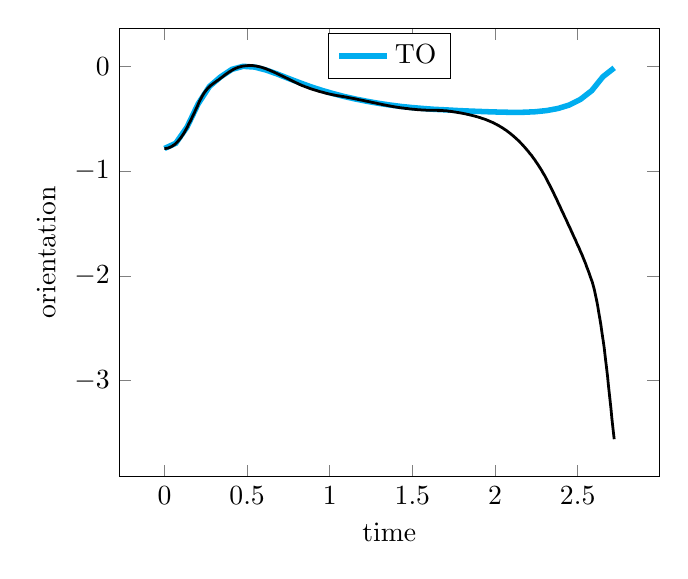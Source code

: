 \begin{tikzpicture}[]
\begin{axis}[legend style = {{at={(0.5,0.99)},anchor=north}}, ylabel = {orientation}, axis equal image = {false}, xlabel = {time}, hide axis = {false}]\addplot+ [mark = {}, color=cyan, line width = 2pt]coordinates {
(0.0, -0.785)
(0.068, -0.736)
(0.136, -0.582)
(0.204, -0.359)
(0.272, -0.194)
(0.34, -0.102)
(0.408, -0.031)
(0.476, -0.002)
(0.544, -0.009)
(0.612, -0.036)
(0.68, -0.074)
(0.748, -0.116)
(0.816, -0.157)
(0.884, -0.196)
(0.952, -0.231)
(1.02, -0.262)
(1.088, -0.29)
(1.156, -0.314)
(1.224, -0.335)
(1.292, -0.354)
(1.36, -0.37)
(1.428, -0.384)
(1.496, -0.395)
(1.564, -0.404)
(1.632, -0.412)
(1.7, -0.417)
(1.768, -0.423)
(1.836, -0.428)
(1.904, -0.432)
(1.972, -0.436)
(2.04, -0.439)
(2.108, -0.441)
(2.176, -0.44)
(2.244, -0.435)
(2.312, -0.424)
(2.381, -0.404)
(2.449, -0.371)
(2.517, -0.317)
(2.585, -0.234)
(2.653, -0.101)
(2.721, -0.017)
};
\addlegendentry{TO}
\addplot+ [mark = {}, color=black, line width = 1pt]coordinates {
(0.0, -0.785)
(0.007, -0.785)
(0.013, -0.784)
(0.02, -0.782)
(0.027, -0.778)
(0.033, -0.774)
(0.04, -0.769)
(0.047, -0.763)
(0.053, -0.756)
(0.06, -0.749)
(0.067, -0.74)
(0.073, -0.73)
(0.08, -0.719)
(0.086, -0.708)
(0.093, -0.695)
(0.1, -0.681)
(0.106, -0.666)
(0.113, -0.65)
(0.12, -0.633)
(0.126, -0.615)
(0.133, -0.596)
(0.14, -0.576)
(0.146, -0.555)
(0.153, -0.534)
(0.16, -0.513)
(0.166, -0.492)
(0.173, -0.47)
(0.18, -0.448)
(0.186, -0.425)
(0.193, -0.402)
(0.2, -0.379)
(0.206, -0.355)
(0.213, -0.332)
(0.22, -0.311)
(0.226, -0.292)
(0.233, -0.274)
(0.239, -0.258)
(0.246, -0.243)
(0.253, -0.229)
(0.259, -0.217)
(0.266, -0.205)
(0.273, -0.195)
(0.279, -0.185)
(0.286, -0.177)
(0.293, -0.169)
(0.299, -0.161)
(0.306, -0.154)
(0.313, -0.146)
(0.319, -0.139)
(0.326, -0.132)
(0.333, -0.124)
(0.339, -0.116)
(0.346, -0.108)
(0.353, -0.1)
(0.359, -0.092)
(0.366, -0.084)
(0.372, -0.077)
(0.379, -0.069)
(0.386, -0.062)
(0.392, -0.055)
(0.399, -0.049)
(0.406, -0.042)
(0.412, -0.036)
(0.419, -0.03)
(0.426, -0.025)
(0.432, -0.02)
(0.439, -0.016)
(0.446, -0.012)
(0.452, -0.009)
(0.459, -0.006)
(0.466, -0.003)
(0.472, -0.001)
(0.479, 0.001)
(0.486, 0.002)
(0.492, 0.003)
(0.499, 0.004)
(0.506, 0.005)
(0.512, 0.005)
(0.519, 0.005)
(0.525, 0.005)
(0.532, 0.005)
(0.539, 0.004)
(0.545, 0.002)
(0.552, 0.001)
(0.559, -0.001)
(0.565, -0.003)
(0.572, -0.005)
(0.579, -0.008)
(0.585, -0.01)
(0.592, -0.014)
(0.599, -0.017)
(0.605, -0.021)
(0.612, -0.024)
(0.619, -0.029)
(0.625, -0.033)
(0.632, -0.037)
(0.639, -0.041)
(0.645, -0.046)
(0.652, -0.05)
(0.659, -0.055)
(0.665, -0.059)
(0.672, -0.064)
(0.678, -0.069)
(0.685, -0.074)
(0.692, -0.079)
(0.698, -0.084)
(0.705, -0.089)
(0.712, -0.094)
(0.718, -0.099)
(0.725, -0.104)
(0.732, -0.109)
(0.738, -0.114)
(0.745, -0.119)
(0.752, -0.124)
(0.758, -0.129)
(0.765, -0.135)
(0.772, -0.14)
(0.778, -0.145)
(0.785, -0.15)
(0.792, -0.155)
(0.798, -0.16)
(0.805, -0.165)
(0.812, -0.17)
(0.818, -0.175)
(0.825, -0.179)
(0.831, -0.184)
(0.838, -0.188)
(0.845, -0.192)
(0.851, -0.197)
(0.858, -0.2)
(0.865, -0.204)
(0.871, -0.208)
(0.878, -0.212)
(0.885, -0.216)
(0.891, -0.219)
(0.898, -0.223)
(0.905, -0.226)
(0.911, -0.229)
(0.918, -0.232)
(0.925, -0.235)
(0.931, -0.239)
(0.938, -0.242)
(0.945, -0.245)
(0.951, -0.247)
(0.958, -0.25)
(0.965, -0.253)
(0.971, -0.256)
(0.978, -0.259)
(0.984, -0.261)
(0.991, -0.264)
(0.998, -0.266)
(1.004, -0.268)
(1.011, -0.271)
(1.018, -0.273)
(1.024, -0.275)
(1.031, -0.277)
(1.038, -0.279)
(1.044, -0.281)
(1.051, -0.283)
(1.058, -0.284)
(1.064, -0.286)
(1.071, -0.288)
(1.078, -0.29)
(1.084, -0.291)
(1.091, -0.293)
(1.098, -0.295)
(1.104, -0.297)
(1.111, -0.299)
(1.117, -0.301)
(1.124, -0.303)
(1.131, -0.305)
(1.137, -0.307)
(1.144, -0.309)
(1.151, -0.311)
(1.157, -0.313)
(1.164, -0.315)
(1.171, -0.318)
(1.177, -0.32)
(1.184, -0.322)
(1.191, -0.324)
(1.197, -0.326)
(1.204, -0.328)
(1.211, -0.331)
(1.217, -0.333)
(1.224, -0.335)
(1.231, -0.337)
(1.237, -0.339)
(1.244, -0.341)
(1.251, -0.344)
(1.257, -0.346)
(1.264, -0.348)
(1.27, -0.35)
(1.277, -0.352)
(1.284, -0.354)
(1.29, -0.357)
(1.297, -0.359)
(1.304, -0.361)
(1.31, -0.363)
(1.317, -0.366)
(1.324, -0.368)
(1.33, -0.37)
(1.337, -0.372)
(1.344, -0.374)
(1.35, -0.376)
(1.357, -0.378)
(1.364, -0.38)
(1.37, -0.382)
(1.377, -0.384)
(1.384, -0.386)
(1.39, -0.388)
(1.397, -0.389)
(1.404, -0.391)
(1.41, -0.393)
(1.417, -0.394)
(1.423, -0.396)
(1.43, -0.397)
(1.437, -0.399)
(1.443, -0.4)
(1.45, -0.401)
(1.457, -0.403)
(1.463, -0.404)
(1.47, -0.405)
(1.477, -0.406)
(1.483, -0.408)
(1.49, -0.409)
(1.497, -0.41)
(1.503, -0.411)
(1.51, -0.412)
(1.517, -0.413)
(1.523, -0.414)
(1.53, -0.415)
(1.537, -0.416)
(1.543, -0.417)
(1.55, -0.417)
(1.557, -0.418)
(1.563, -0.418)
(1.57, -0.419)
(1.576, -0.419)
(1.583, -0.42)
(1.59, -0.42)
(1.596, -0.42)
(1.603, -0.421)
(1.61, -0.421)
(1.616, -0.421)
(1.623, -0.421)
(1.63, -0.421)
(1.636, -0.421)
(1.643, -0.421)
(1.65, -0.422)
(1.656, -0.422)
(1.663, -0.422)
(1.67, -0.423)
(1.676, -0.423)
(1.683, -0.424)
(1.69, -0.425)
(1.696, -0.425)
(1.703, -0.426)
(1.71, -0.427)
(1.716, -0.429)
(1.723, -0.43)
(1.729, -0.431)
(1.736, -0.433)
(1.743, -0.434)
(1.749, -0.436)
(1.756, -0.437)
(1.763, -0.439)
(1.769, -0.441)
(1.776, -0.443)
(1.783, -0.444)
(1.789, -0.446)
(1.796, -0.448)
(1.803, -0.45)
(1.809, -0.452)
(1.816, -0.454)
(1.823, -0.456)
(1.829, -0.459)
(1.836, -0.461)
(1.843, -0.463)
(1.849, -0.466)
(1.856, -0.468)
(1.862, -0.471)
(1.869, -0.473)
(1.876, -0.476)
(1.882, -0.479)
(1.889, -0.482)
(1.896, -0.485)
(1.902, -0.488)
(1.909, -0.491)
(1.916, -0.495)
(1.922, -0.498)
(1.929, -0.502)
(1.936, -0.505)
(1.942, -0.509)
(1.949, -0.513)
(1.956, -0.517)
(1.962, -0.522)
(1.969, -0.526)
(1.976, -0.531)
(1.982, -0.535)
(1.989, -0.54)
(1.996, -0.545)
(2.002, -0.551)
(2.009, -0.556)
(2.015, -0.562)
(2.022, -0.567)
(2.029, -0.574)
(2.035, -0.58)
(2.042, -0.586)
(2.049, -0.593)
(2.055, -0.6)
(2.062, -0.607)
(2.069, -0.614)
(2.075, -0.622)
(2.082, -0.63)
(2.089, -0.638)
(2.095, -0.646)
(2.102, -0.655)
(2.109, -0.664)
(2.115, -0.673)
(2.122, -0.682)
(2.129, -0.692)
(2.135, -0.701)
(2.142, -0.711)
(2.149, -0.722)
(2.155, -0.732)
(2.162, -0.743)
(2.168, -0.754)
(2.175, -0.766)
(2.182, -0.778)
(2.188, -0.79)
(2.195, -0.802)
(2.202, -0.815)
(2.208, -0.828)
(2.215, -0.841)
(2.222, -0.854)
(2.228, -0.868)
(2.235, -0.883)
(2.242, -0.897)
(2.248, -0.913)
(2.255, -0.928)
(2.262, -0.944)
(2.268, -0.96)
(2.275, -0.977)
(2.282, -0.994)
(2.288, -1.012)
(2.295, -1.03)
(2.302, -1.048)
(2.308, -1.067)
(2.315, -1.087)
(2.321, -1.107)
(2.328, -1.127)
(2.335, -1.148)
(2.341, -1.168)
(2.348, -1.19)
(2.355, -1.211)
(2.361, -1.233)
(2.368, -1.255)
(2.375, -1.277)
(2.381, -1.3)
(2.388, -1.322)
(2.395, -1.345)
(2.401, -1.368)
(2.408, -1.39)
(2.415, -1.413)
(2.421, -1.435)
(2.428, -1.457)
(2.435, -1.48)
(2.441, -1.503)
(2.448, -1.525)
(2.455, -1.548)
(2.461, -1.571)
(2.468, -1.594)
(2.474, -1.616)
(2.481, -1.639)
(2.488, -1.662)
(2.494, -1.686)
(2.501, -1.709)
(2.508, -1.732)
(2.514, -1.756)
(2.521, -1.78)
(2.528, -1.805)
(2.534, -1.83)
(2.541, -1.856)
(2.548, -1.883)
(2.554, -1.911)
(2.561, -1.939)
(2.568, -1.968)
(2.574, -1.997)
(2.581, -2.027)
(2.588, -2.057)
(2.594, -2.091)
(2.601, -2.132)
(2.607, -2.177)
(2.614, -2.228)
(2.621, -2.284)
(2.627, -2.343)
(2.634, -2.406)
(2.641, -2.473)
(2.647, -2.542)
(2.654, -2.614)
(2.661, -2.691)
(2.667, -2.775)
(2.674, -2.866)
(2.681, -2.96)
(2.687, -3.058)
(2.694, -3.158)
(2.701, -3.258)
(2.707, -3.359)
(2.714, -3.459)
(2.721, -3.557)
};
\end{axis}

\end{tikzpicture}
